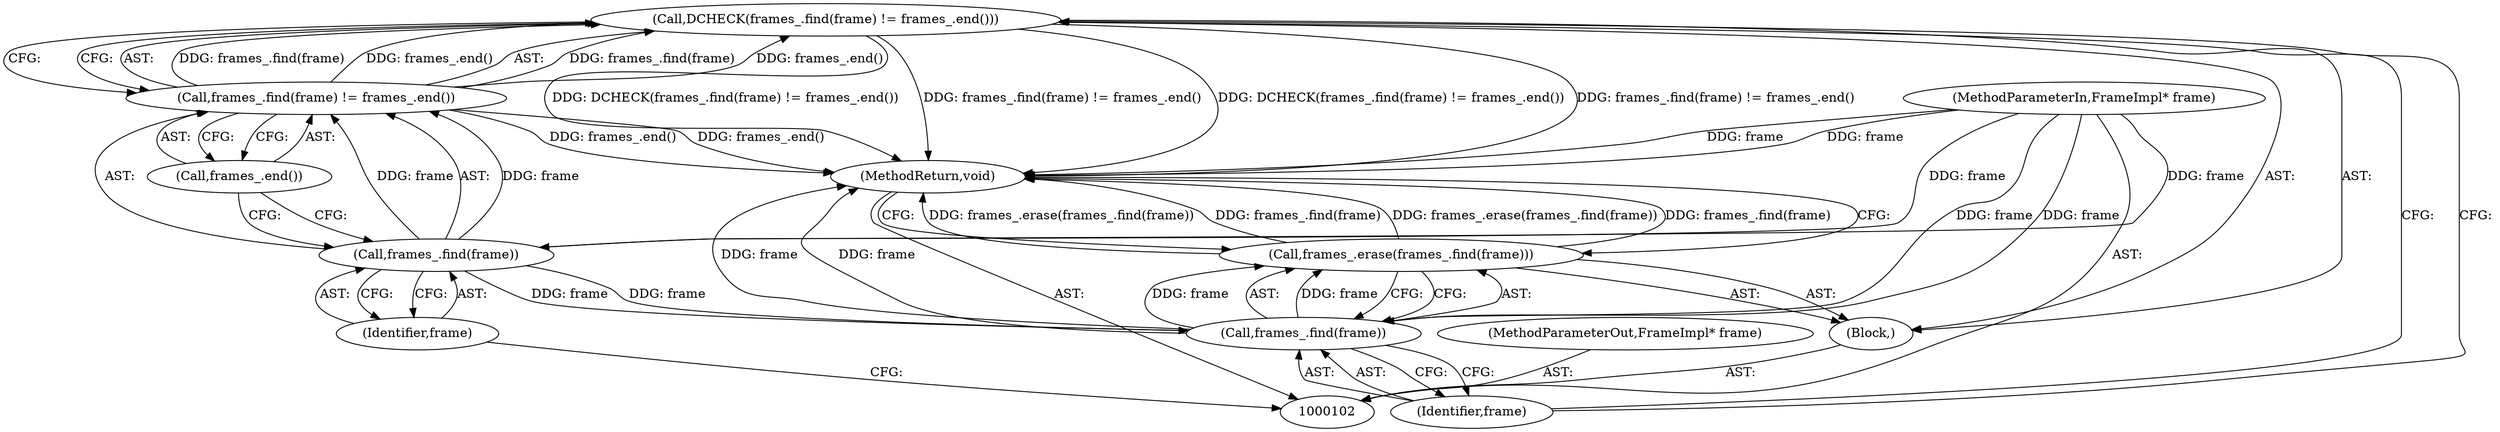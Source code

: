 digraph "0_Chrome_6a60f01228557982e6508c5919cc21fcfddf110b_2" {
"1000105" [label="(Call,DCHECK(frames_.find(frame) != frames_.end()))"];
"1000108" [label="(Identifier,frame)"];
"1000109" [label="(Call,frames_.end())"];
"1000106" [label="(Call,frames_.find(frame) != frames_.end())"];
"1000107" [label="(Call,frames_.find(frame))"];
"1000111" [label="(Call,frames_.find(frame))"];
"1000110" [label="(Call,frames_.erase(frames_.find(frame)))"];
"1000112" [label="(Identifier,frame)"];
"1000113" [label="(MethodReturn,void)"];
"1000103" [label="(MethodParameterIn,FrameImpl* frame)"];
"1000256" [label="(MethodParameterOut,FrameImpl* frame)"];
"1000104" [label="(Block,)"];
"1000105" -> "1000104"  [label="AST: "];
"1000105" -> "1000106"  [label="CFG: "];
"1000106" -> "1000105"  [label="AST: "];
"1000112" -> "1000105"  [label="CFG: "];
"1000105" -> "1000113"  [label="DDG: DCHECK(frames_.find(frame) != frames_.end())"];
"1000105" -> "1000113"  [label="DDG: frames_.find(frame) != frames_.end()"];
"1000106" -> "1000105"  [label="DDG: frames_.find(frame)"];
"1000106" -> "1000105"  [label="DDG: frames_.end()"];
"1000108" -> "1000107"  [label="AST: "];
"1000108" -> "1000102"  [label="CFG: "];
"1000107" -> "1000108"  [label="CFG: "];
"1000109" -> "1000106"  [label="AST: "];
"1000109" -> "1000107"  [label="CFG: "];
"1000106" -> "1000109"  [label="CFG: "];
"1000106" -> "1000105"  [label="AST: "];
"1000106" -> "1000109"  [label="CFG: "];
"1000107" -> "1000106"  [label="AST: "];
"1000109" -> "1000106"  [label="AST: "];
"1000105" -> "1000106"  [label="CFG: "];
"1000106" -> "1000113"  [label="DDG: frames_.end()"];
"1000106" -> "1000105"  [label="DDG: frames_.find(frame)"];
"1000106" -> "1000105"  [label="DDG: frames_.end()"];
"1000107" -> "1000106"  [label="DDG: frame"];
"1000107" -> "1000106"  [label="AST: "];
"1000107" -> "1000108"  [label="CFG: "];
"1000108" -> "1000107"  [label="AST: "];
"1000109" -> "1000107"  [label="CFG: "];
"1000107" -> "1000106"  [label="DDG: frame"];
"1000103" -> "1000107"  [label="DDG: frame"];
"1000107" -> "1000111"  [label="DDG: frame"];
"1000111" -> "1000110"  [label="AST: "];
"1000111" -> "1000112"  [label="CFG: "];
"1000112" -> "1000111"  [label="AST: "];
"1000110" -> "1000111"  [label="CFG: "];
"1000111" -> "1000113"  [label="DDG: frame"];
"1000111" -> "1000110"  [label="DDG: frame"];
"1000107" -> "1000111"  [label="DDG: frame"];
"1000103" -> "1000111"  [label="DDG: frame"];
"1000110" -> "1000104"  [label="AST: "];
"1000110" -> "1000111"  [label="CFG: "];
"1000111" -> "1000110"  [label="AST: "];
"1000113" -> "1000110"  [label="CFG: "];
"1000110" -> "1000113"  [label="DDG: frames_.erase(frames_.find(frame))"];
"1000110" -> "1000113"  [label="DDG: frames_.find(frame)"];
"1000111" -> "1000110"  [label="DDG: frame"];
"1000112" -> "1000111"  [label="AST: "];
"1000112" -> "1000105"  [label="CFG: "];
"1000111" -> "1000112"  [label="CFG: "];
"1000113" -> "1000102"  [label="AST: "];
"1000113" -> "1000110"  [label="CFG: "];
"1000105" -> "1000113"  [label="DDG: DCHECK(frames_.find(frame) != frames_.end())"];
"1000105" -> "1000113"  [label="DDG: frames_.find(frame) != frames_.end()"];
"1000103" -> "1000113"  [label="DDG: frame"];
"1000111" -> "1000113"  [label="DDG: frame"];
"1000110" -> "1000113"  [label="DDG: frames_.erase(frames_.find(frame))"];
"1000110" -> "1000113"  [label="DDG: frames_.find(frame)"];
"1000106" -> "1000113"  [label="DDG: frames_.end()"];
"1000103" -> "1000102"  [label="AST: "];
"1000103" -> "1000113"  [label="DDG: frame"];
"1000103" -> "1000107"  [label="DDG: frame"];
"1000103" -> "1000111"  [label="DDG: frame"];
"1000256" -> "1000102"  [label="AST: "];
"1000104" -> "1000102"  [label="AST: "];
"1000105" -> "1000104"  [label="AST: "];
"1000110" -> "1000104"  [label="AST: "];
}
